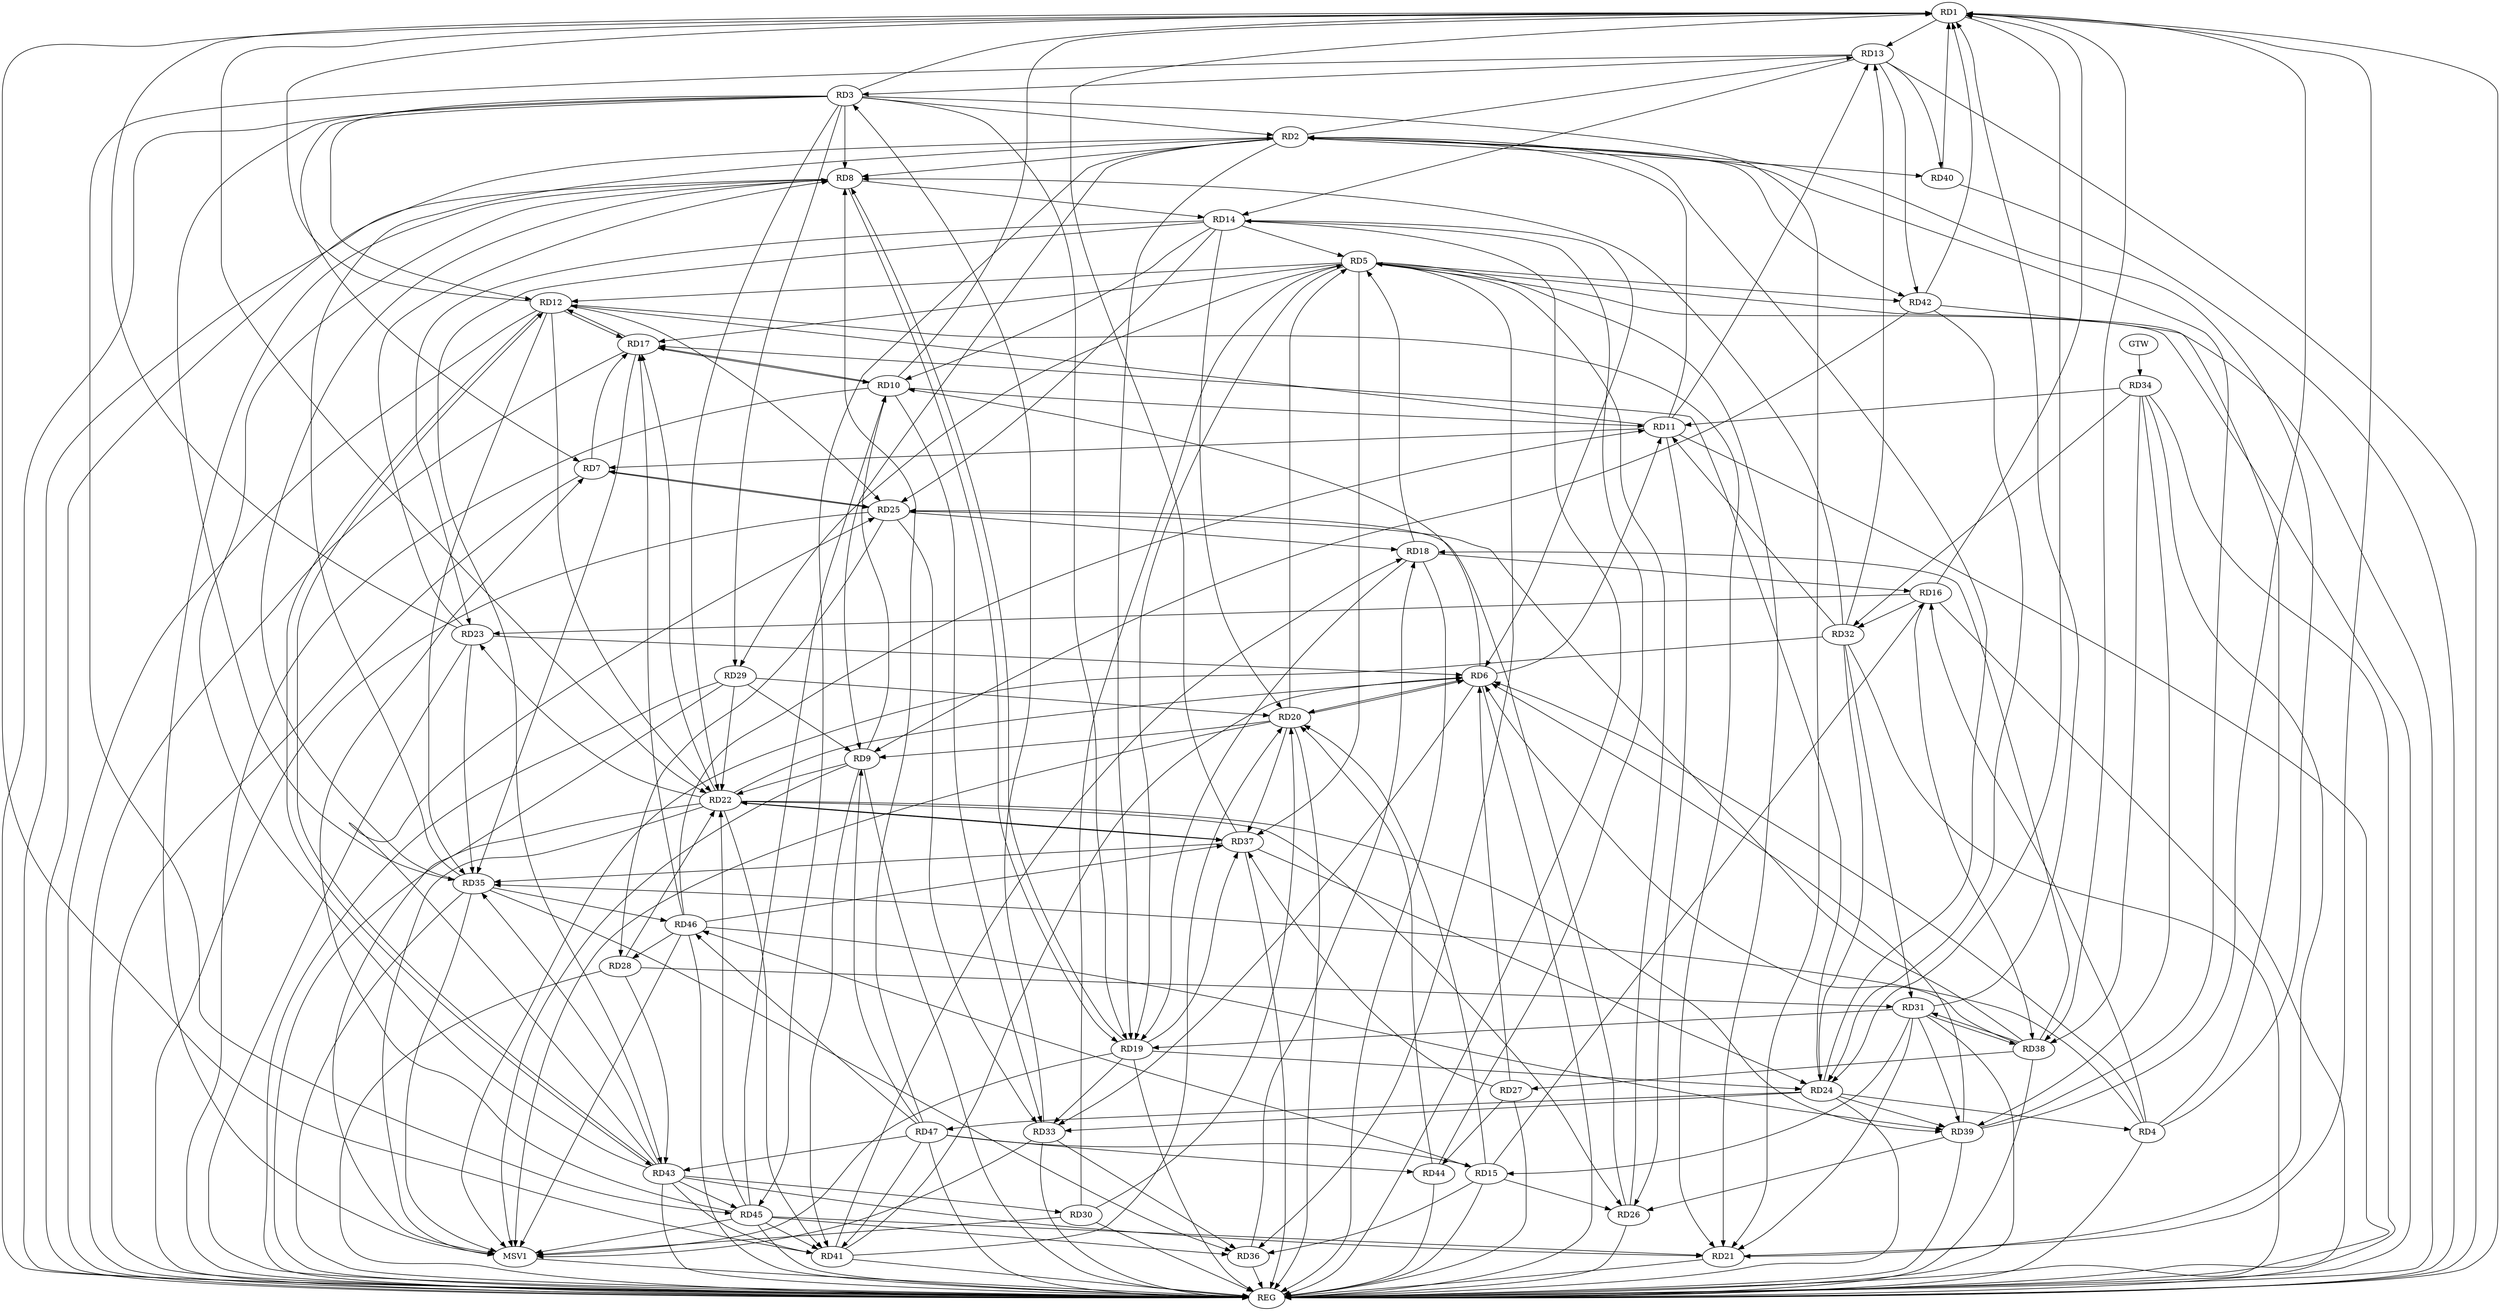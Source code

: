 strict digraph G {
  RD1 [ label="RD1" ];
  RD2 [ label="RD2" ];
  RD3 [ label="RD3" ];
  RD4 [ label="RD4" ];
  RD5 [ label="RD5" ];
  RD6 [ label="RD6" ];
  RD7 [ label="RD7" ];
  RD8 [ label="RD8" ];
  RD9 [ label="RD9" ];
  RD10 [ label="RD10" ];
  RD11 [ label="RD11" ];
  RD12 [ label="RD12" ];
  RD13 [ label="RD13" ];
  RD14 [ label="RD14" ];
  RD15 [ label="RD15" ];
  RD16 [ label="RD16" ];
  RD17 [ label="RD17" ];
  RD18 [ label="RD18" ];
  RD19 [ label="RD19" ];
  RD20 [ label="RD20" ];
  RD21 [ label="RD21" ];
  RD22 [ label="RD22" ];
  RD23 [ label="RD23" ];
  RD24 [ label="RD24" ];
  RD25 [ label="RD25" ];
  RD26 [ label="RD26" ];
  RD27 [ label="RD27" ];
  RD28 [ label="RD28" ];
  RD29 [ label="RD29" ];
  RD30 [ label="RD30" ];
  RD31 [ label="RD31" ];
  RD32 [ label="RD32" ];
  RD33 [ label="RD33" ];
  RD34 [ label="RD34" ];
  RD35 [ label="RD35" ];
  RD36 [ label="RD36" ];
  RD37 [ label="RD37" ];
  RD38 [ label="RD38" ];
  RD39 [ label="RD39" ];
  RD40 [ label="RD40" ];
  RD41 [ label="RD41" ];
  RD42 [ label="RD42" ];
  RD43 [ label="RD43" ];
  RD44 [ label="RD44" ];
  RD45 [ label="RD45" ];
  RD46 [ label="RD46" ];
  RD47 [ label="RD47" ];
  GTW [ label="GTW" ];
  REG [ label="REG" ];
  MSV1 [ label="MSV1" ];
  RD1 -> RD13;
  RD1 -> RD22;
  RD1 -> RD24;
  RD1 -> RD38;
  RD3 -> RD2;
  RD4 -> RD2;
  RD2 -> RD8;
  RD2 -> RD9;
  RD11 -> RD2;
  RD2 -> RD13;
  RD2 -> RD19;
  RD24 -> RD2;
  RD35 -> RD2;
  RD39 -> RD2;
  RD2 -> RD40;
  RD2 -> RD42;
  RD2 -> RD45;
  RD3 -> RD7;
  RD3 -> RD8;
  RD3 -> RD12;
  RD13 -> RD3;
  RD3 -> RD19;
  RD3 -> RD21;
  RD3 -> RD22;
  RD3 -> RD29;
  RD33 -> RD3;
  RD3 -> RD35;
  RD4 -> RD5;
  RD4 -> RD6;
  RD4 -> RD16;
  RD24 -> RD4;
  RD4 -> RD35;
  RD5 -> RD12;
  RD14 -> RD5;
  RD5 -> RD17;
  RD18 -> RD5;
  RD5 -> RD19;
  RD20 -> RD5;
  RD5 -> RD21;
  RD26 -> RD5;
  RD5 -> RD29;
  RD30 -> RD5;
  RD5 -> RD36;
  RD5 -> RD37;
  RD5 -> RD42;
  RD6 -> RD10;
  RD6 -> RD11;
  RD14 -> RD6;
  RD6 -> RD20;
  RD20 -> RD6;
  RD22 -> RD6;
  RD23 -> RD6;
  RD27 -> RD6;
  RD6 -> RD33;
  RD38 -> RD6;
  RD39 -> RD6;
  RD41 -> RD6;
  RD11 -> RD7;
  RD7 -> RD17;
  RD7 -> RD25;
  RD25 -> RD7;
  RD45 -> RD7;
  RD8 -> RD14;
  RD8 -> RD19;
  RD19 -> RD8;
  RD23 -> RD8;
  RD32 -> RD8;
  RD35 -> RD8;
  RD43 -> RD8;
  RD47 -> RD8;
  RD9 -> RD10;
  RD20 -> RD9;
  RD9 -> RD22;
  RD29 -> RD9;
  RD9 -> RD41;
  RD42 -> RD9;
  RD47 -> RD9;
  RD10 -> RD11;
  RD14 -> RD10;
  RD10 -> RD17;
  RD17 -> RD10;
  RD10 -> RD33;
  RD45 -> RD10;
  RD11 -> RD12;
  RD11 -> RD13;
  RD11 -> RD26;
  RD32 -> RD11;
  RD34 -> RD11;
  RD46 -> RD11;
  RD12 -> RD17;
  RD17 -> RD12;
  RD12 -> RD21;
  RD12 -> RD22;
  RD12 -> RD25;
  RD12 -> RD35;
  RD12 -> RD43;
  RD43 -> RD12;
  RD13 -> RD14;
  RD32 -> RD13;
  RD13 -> RD40;
  RD13 -> RD42;
  RD13 -> RD45;
  RD14 -> RD20;
  RD14 -> RD23;
  RD14 -> RD25;
  RD14 -> RD43;
  RD44 -> RD14;
  RD15 -> RD16;
  RD15 -> RD20;
  RD15 -> RD26;
  RD31 -> RD15;
  RD15 -> RD36;
  RD15 -> RD46;
  RD47 -> RD15;
  RD18 -> RD16;
  RD16 -> RD23;
  RD16 -> RD32;
  RD16 -> RD38;
  RD22 -> RD17;
  RD24 -> RD17;
  RD17 -> RD35;
  RD46 -> RD17;
  RD18 -> RD19;
  RD25 -> RD18;
  RD36 -> RD18;
  RD38 -> RD18;
  RD41 -> RD18;
  RD19 -> RD24;
  RD31 -> RD19;
  RD19 -> RD33;
  RD19 -> RD37;
  RD29 -> RD20;
  RD30 -> RD20;
  RD20 -> RD37;
  RD41 -> RD20;
  RD44 -> RD20;
  RD31 -> RD21;
  RD34 -> RD21;
  RD43 -> RD21;
  RD45 -> RD21;
  RD22 -> RD23;
  RD22 -> RD26;
  RD28 -> RD22;
  RD29 -> RD22;
  RD22 -> RD37;
  RD37 -> RD22;
  RD22 -> RD39;
  RD22 -> RD41;
  RD45 -> RD22;
  RD23 -> RD35;
  RD32 -> RD24;
  RD24 -> RD33;
  RD37 -> RD24;
  RD24 -> RD39;
  RD42 -> RD24;
  RD24 -> RD47;
  RD26 -> RD25;
  RD25 -> RD28;
  RD25 -> RD33;
  RD38 -> RD25;
  RD43 -> RD25;
  RD39 -> RD26;
  RD27 -> RD37;
  RD38 -> RD27;
  RD27 -> RD44;
  RD28 -> RD31;
  RD28 -> RD43;
  RD46 -> RD28;
  RD43 -> RD30;
  RD32 -> RD31;
  RD31 -> RD38;
  RD38 -> RD31;
  RD31 -> RD39;
  RD34 -> RD32;
  RD33 -> RD36;
  RD34 -> RD38;
  RD34 -> RD39;
  RD35 -> RD36;
  RD37 -> RD35;
  RD43 -> RD35;
  RD35 -> RD46;
  RD45 -> RD36;
  RD46 -> RD37;
  RD46 -> RD39;
  RD43 -> RD41;
  RD45 -> RD41;
  RD47 -> RD41;
  RD43 -> RD45;
  RD47 -> RD43;
  RD47 -> RD44;
  RD47 -> RD46;
  GTW -> RD34;
  RD1 -> REG;
  RD2 -> REG;
  RD3 -> REG;
  RD4 -> REG;
  RD5 -> REG;
  RD6 -> REG;
  RD7 -> REG;
  RD8 -> REG;
  RD9 -> REG;
  RD10 -> REG;
  RD11 -> REG;
  RD12 -> REG;
  RD13 -> REG;
  RD14 -> REG;
  RD15 -> REG;
  RD16 -> REG;
  RD17 -> REG;
  RD18 -> REG;
  RD19 -> REG;
  RD20 -> REG;
  RD21 -> REG;
  RD22 -> REG;
  RD23 -> REG;
  RD24 -> REG;
  RD25 -> REG;
  RD26 -> REG;
  RD27 -> REG;
  RD28 -> REG;
  RD29 -> REG;
  RD30 -> REG;
  RD31 -> REG;
  RD32 -> REG;
  RD33 -> REG;
  RD34 -> REG;
  RD35 -> REG;
  RD36 -> REG;
  RD37 -> REG;
  RD38 -> REG;
  RD39 -> REG;
  RD40 -> REG;
  RD41 -> REG;
  RD42 -> REG;
  RD43 -> REG;
  RD44 -> REG;
  RD45 -> REG;
  RD46 -> REG;
  RD47 -> REG;
  RD41 -> RD1;
  RD16 -> RD1;
  RD10 -> RD1;
  RD42 -> RD1;
  RD12 -> RD1;
  RD40 -> RD1;
  RD37 -> RD1;
  RD3 -> RD1;
  RD39 -> RD1;
  RD31 -> RD1;
  RD21 -> RD1;
  RD23 -> RD1;
  RD9 -> MSV1;
  RD19 -> MSV1;
  RD20 -> MSV1;
  RD22 -> MSV1;
  RD29 -> MSV1;
  RD32 -> MSV1;
  RD33 -> MSV1;
  RD35 -> MSV1;
  RD45 -> MSV1;
  RD46 -> MSV1;
  RD8 -> MSV1;
  RD30 -> MSV1;
  MSV1 -> REG;
}
